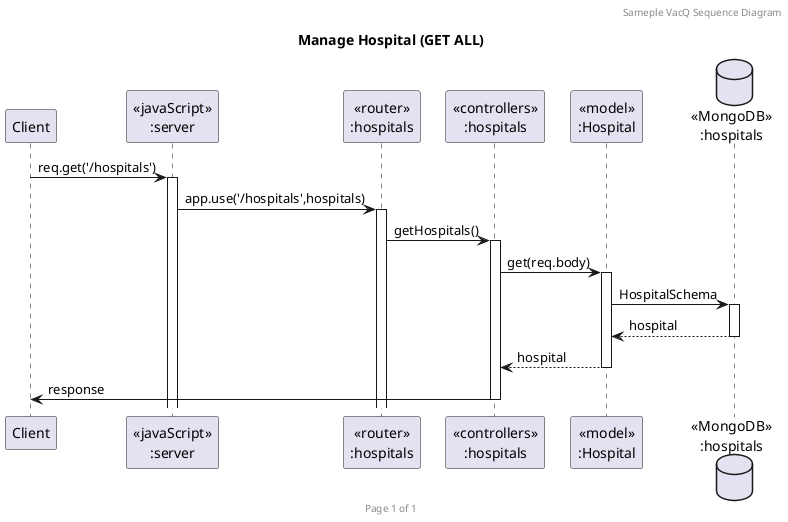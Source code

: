@startuml Manage Hospital (GET ALL)

header Sameple VacQ Sequence Diagram
footer Page %page% of %lastpage%
title "Manage Hospital (GET ALL)"

participant "Client" as client
participant "<<javaScript>>\n:server" as server
participant "<<router>>\n:hospitals" as routerHospitals
participant "<<controllers>>\n:hospitals" as controllersHospitals
participant "<<model>>\n:Hospital" as modelHospital
database "<<MongoDB>>\n:hospitals" as HospitalsDatabase

client->server ++:req.get('/hospitals')
server->routerHospitals ++:app.use('/hospitals',hospitals)
routerHospitals -> controllersHospitals ++:getHospitals()
controllersHospitals->modelHospital ++:get(req.body)
modelHospital ->HospitalsDatabase ++: HospitalSchema
HospitalsDatabase --> modelHospital --: hospital
controllersHospitals <-- modelHospital --:hospital
controllersHospitals->client --:response

@enduml